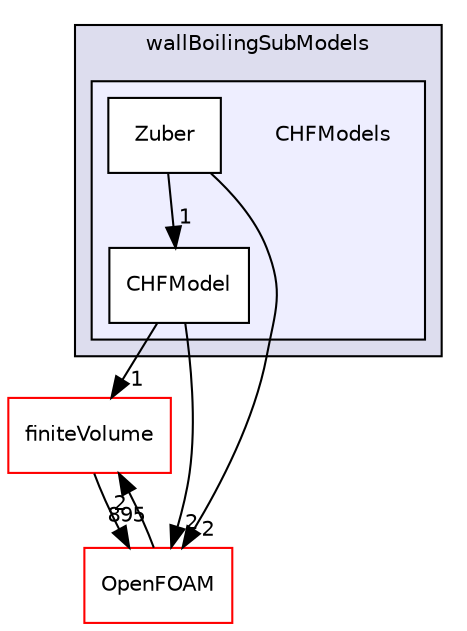 digraph "src/phaseSystemModels/reactingEulerFoam/derivedFvPatchFields/wallBoilingSubModels/CHFModels" {
  bgcolor=transparent;
  compound=true
  node [ fontsize="10", fontname="Helvetica"];
  edge [ labelfontsize="10", labelfontname="Helvetica"];
  subgraph clusterdir_219e4cd0888a98866eae3cdab5a5aa38 {
    graph [ bgcolor="#ddddee", pencolor="black", label="wallBoilingSubModels" fontname="Helvetica", fontsize="10", URL="dir_219e4cd0888a98866eae3cdab5a5aa38.html"]
  subgraph clusterdir_6f8b4b7cf1ebc0560c602445b7e42d3b {
    graph [ bgcolor="#eeeeff", pencolor="black", label="" URL="dir_6f8b4b7cf1ebc0560c602445b7e42d3b.html"];
    dir_6f8b4b7cf1ebc0560c602445b7e42d3b [shape=plaintext label="CHFModels"];
    dir_3e83cc90fb897ce5b48f0e685ec2c73a [shape=box label="CHFModel" color="black" fillcolor="white" style="filled" URL="dir_3e83cc90fb897ce5b48f0e685ec2c73a.html"];
    dir_5b67288ef812d1dd94dc20b74a470ea8 [shape=box label="Zuber" color="black" fillcolor="white" style="filled" URL="dir_5b67288ef812d1dd94dc20b74a470ea8.html"];
  }
  }
  dir_9bd15774b555cf7259a6fa18f99fe99b [shape=box label="finiteVolume" color="red" URL="dir_9bd15774b555cf7259a6fa18f99fe99b.html"];
  dir_c5473ff19b20e6ec4dfe5c310b3778a8 [shape=box label="OpenFOAM" color="red" URL="dir_c5473ff19b20e6ec4dfe5c310b3778a8.html"];
  dir_9bd15774b555cf7259a6fa18f99fe99b->dir_c5473ff19b20e6ec4dfe5c310b3778a8 [headlabel="895", labeldistance=1.5 headhref="dir_000814_002151.html"];
  dir_5b67288ef812d1dd94dc20b74a470ea8->dir_3e83cc90fb897ce5b48f0e685ec2c73a [headlabel="1", labeldistance=1.5 headhref="dir_003009_003008.html"];
  dir_5b67288ef812d1dd94dc20b74a470ea8->dir_c5473ff19b20e6ec4dfe5c310b3778a8 [headlabel="2", labeldistance=1.5 headhref="dir_003009_002151.html"];
  dir_3e83cc90fb897ce5b48f0e685ec2c73a->dir_9bd15774b555cf7259a6fa18f99fe99b [headlabel="1", labeldistance=1.5 headhref="dir_003008_000814.html"];
  dir_3e83cc90fb897ce5b48f0e685ec2c73a->dir_c5473ff19b20e6ec4dfe5c310b3778a8 [headlabel="2", labeldistance=1.5 headhref="dir_003008_002151.html"];
  dir_c5473ff19b20e6ec4dfe5c310b3778a8->dir_9bd15774b555cf7259a6fa18f99fe99b [headlabel="2", labeldistance=1.5 headhref="dir_002151_000814.html"];
}
